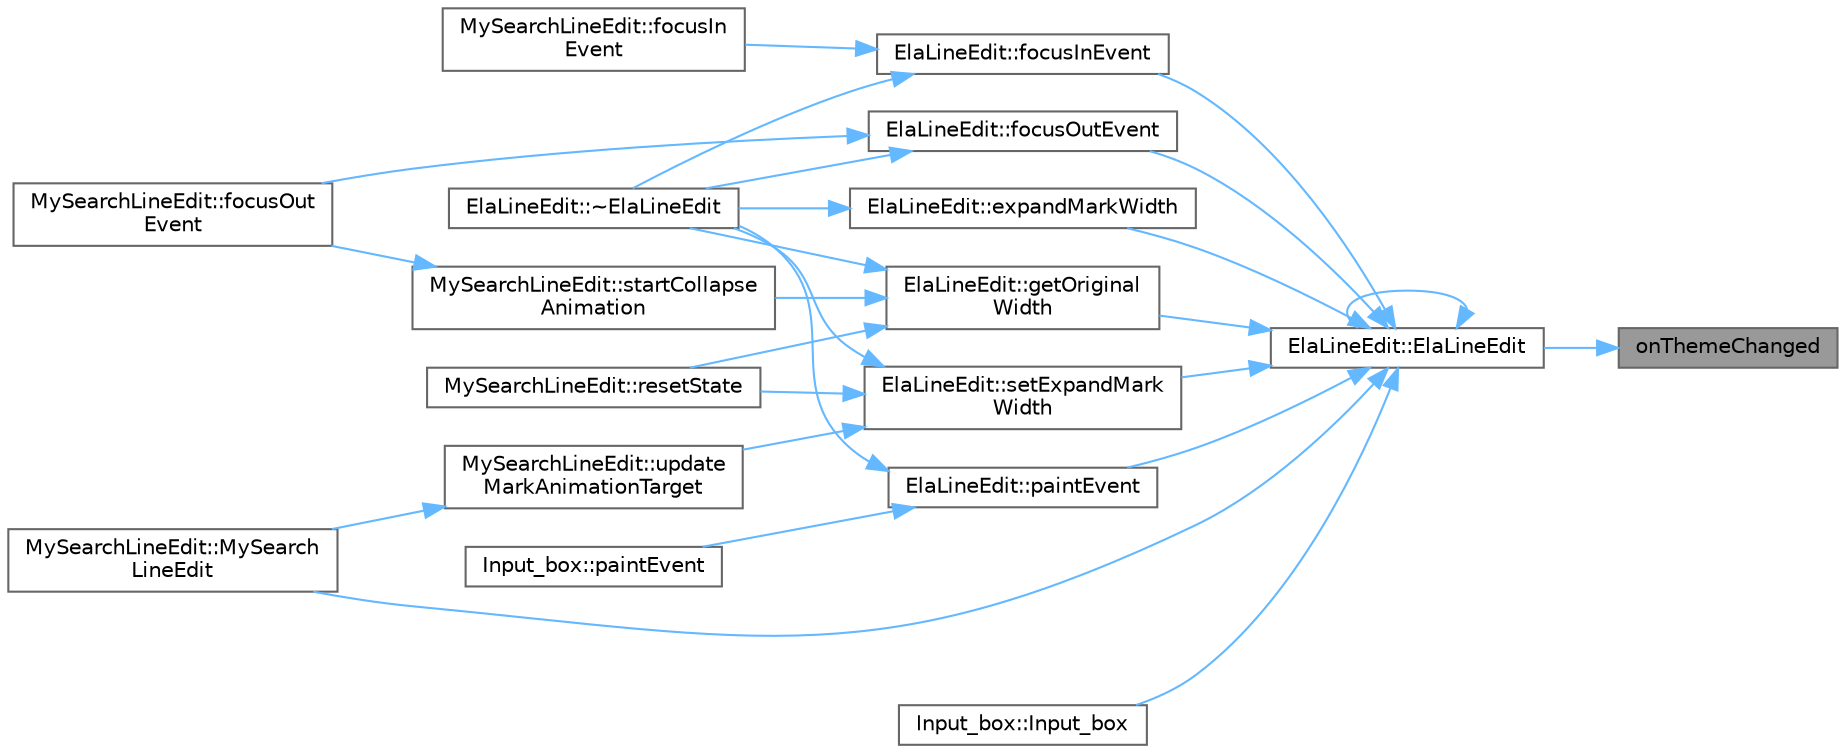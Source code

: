 digraph "onThemeChanged"
{
 // LATEX_PDF_SIZE
  bgcolor="transparent";
  edge [fontname=Helvetica,fontsize=10,labelfontname=Helvetica,labelfontsize=10];
  node [fontname=Helvetica,fontsize=10,shape=box,height=0.2,width=0.4];
  rankdir="RL";
  Node1 [id="Node000001",label="onThemeChanged",height=0.2,width=0.4,color="gray40", fillcolor="grey60", style="filled", fontcolor="black",tooltip=" "];
  Node1 -> Node2 [id="edge1_Node000001_Node000002",dir="back",color="steelblue1",style="solid",tooltip=" "];
  Node2 [id="Node000002",label="ElaLineEdit::ElaLineEdit",height=0.2,width=0.4,color="grey40", fillcolor="white", style="filled",URL="$class_ela_line_edit.html#ad5b1bd2b489835fea5bdeadd9e8a79d6",tooltip=" "];
  Node2 -> Node2 [id="edge2_Node000002_Node000002",dir="back",color="steelblue1",style="solid",tooltip=" "];
  Node2 -> Node3 [id="edge3_Node000002_Node000003",dir="back",color="steelblue1",style="solid",tooltip=" "];
  Node3 [id="Node000003",label="ElaLineEdit::expandMarkWidth",height=0.2,width=0.4,color="grey40", fillcolor="white", style="filled",URL="$class_ela_line_edit.html#a9b65ee85d948d92f51235eb73d4606a4",tooltip=" "];
  Node3 -> Node4 [id="edge4_Node000003_Node000004",dir="back",color="steelblue1",style="solid",tooltip=" "];
  Node4 [id="Node000004",label="ElaLineEdit::~ElaLineEdit",height=0.2,width=0.4,color="grey40", fillcolor="white", style="filled",URL="$class_ela_line_edit.html#a8bff38e5aa38ad71a88f34e1118541f1",tooltip="新增"];
  Node2 -> Node5 [id="edge5_Node000002_Node000005",dir="back",color="steelblue1",style="solid",tooltip=" "];
  Node5 [id="Node000005",label="ElaLineEdit::focusInEvent",height=0.2,width=0.4,color="grey40", fillcolor="white", style="filled",URL="$class_ela_line_edit.html#abe839d2e8f13054e4eaf762f8ec98e50",tooltip=" "];
  Node5 -> Node6 [id="edge6_Node000005_Node000006",dir="back",color="steelblue1",style="solid",tooltip=" "];
  Node6 [id="Node000006",label="MySearchLineEdit::focusIn\lEvent",height=0.2,width=0.4,color="grey40", fillcolor="white", style="filled",URL="$class_my_search_line_edit.html#abe839d2e8f13054e4eaf762f8ec98e50",tooltip="重写焦点获取事件，触发展开动画"];
  Node5 -> Node4 [id="edge7_Node000005_Node000004",dir="back",color="steelblue1",style="solid",tooltip=" "];
  Node2 -> Node7 [id="edge8_Node000002_Node000007",dir="back",color="steelblue1",style="solid",tooltip=" "];
  Node7 [id="Node000007",label="ElaLineEdit::focusOutEvent",height=0.2,width=0.4,color="grey40", fillcolor="white", style="filled",URL="$class_ela_line_edit.html#a34b9c9f85e5a9f57123a2ac7398fa7d2",tooltip=" "];
  Node7 -> Node8 [id="edge9_Node000007_Node000008",dir="back",color="steelblue1",style="solid",tooltip=" "];
  Node8 [id="Node000008",label="MySearchLineEdit::focusOut\lEvent",height=0.2,width=0.4,color="grey40", fillcolor="white", style="filled",URL="$class_my_search_line_edit.html#a34b9c9f85e5a9f57123a2ac7398fa7d2",tooltip="重写焦点丢失事件，触发收起动画"];
  Node7 -> Node4 [id="edge10_Node000007_Node000004",dir="back",color="steelblue1",style="solid",tooltip=" "];
  Node2 -> Node9 [id="edge11_Node000002_Node000009",dir="back",color="steelblue1",style="solid",tooltip=" "];
  Node9 [id="Node000009",label="ElaLineEdit::getOriginal\lWidth",height=0.2,width=0.4,color="grey40", fillcolor="white", style="filled",URL="$class_ela_line_edit.html#a8810f8850c96d963290ef5151d80b53d",tooltip=" "];
  Node9 -> Node10 [id="edge12_Node000009_Node000010",dir="back",color="steelblue1",style="solid",tooltip=" "];
  Node10 [id="Node000010",label="MySearchLineEdit::resetState",height=0.2,width=0.4,color="grey40", fillcolor="white", style="filled",URL="$class_my_search_line_edit.html#a755ee993c2d4e9d422c37990b15afa37",tooltip="重置状态"];
  Node9 -> Node11 [id="edge13_Node000009_Node000011",dir="back",color="steelblue1",style="solid",tooltip=" "];
  Node11 [id="Node000011",label="MySearchLineEdit::startCollapse\lAnimation",height=0.2,width=0.4,color="grey40", fillcolor="white", style="filled",URL="$class_my_search_line_edit.html#a24c96b10e0e5c009bed6f1a44cf86c24",tooltip=" "];
  Node11 -> Node8 [id="edge14_Node000011_Node000008",dir="back",color="steelblue1",style="solid",tooltip=" "];
  Node9 -> Node4 [id="edge15_Node000009_Node000004",dir="back",color="steelblue1",style="solid",tooltip=" "];
  Node2 -> Node12 [id="edge16_Node000002_Node000012",dir="back",color="steelblue1",style="solid",tooltip=" "];
  Node12 [id="Node000012",label="Input_box::Input_box",height=0.2,width=0.4,color="grey40", fillcolor="white", style="filled",URL="$class_input__box.html#af655b895867df86873aae06511e81fdc",tooltip=" "];
  Node2 -> Node13 [id="edge17_Node000002_Node000013",dir="back",color="steelblue1",style="solid",tooltip=" "];
  Node13 [id="Node000013",label="MySearchLineEdit::MySearch\lLineEdit",height=0.2,width=0.4,color="grey40", fillcolor="white", style="filled",URL="$class_my_search_line_edit.html#ab5080d3863379b58461217d6651429d2",tooltip="构造函数，初始化搜索输入框"];
  Node2 -> Node14 [id="edge18_Node000002_Node000014",dir="back",color="steelblue1",style="solid",tooltip=" "];
  Node14 [id="Node000014",label="ElaLineEdit::paintEvent",height=0.2,width=0.4,color="grey40", fillcolor="white", style="filled",URL="$class_ela_line_edit.html#aa71936647c7e332ab07cbec003a8c9a2",tooltip=" "];
  Node14 -> Node15 [id="edge19_Node000014_Node000015",dir="back",color="steelblue1",style="solid",tooltip=" "];
  Node15 [id="Node000015",label="Input_box::paintEvent",height=0.2,width=0.4,color="grey40", fillcolor="white", style="filled",URL="$class_input__box.html#aa71936647c7e332ab07cbec003a8c9a2",tooltip=" "];
  Node14 -> Node4 [id="edge20_Node000014_Node000004",dir="back",color="steelblue1",style="solid",tooltip=" "];
  Node2 -> Node16 [id="edge21_Node000002_Node000016",dir="back",color="steelblue1",style="solid",tooltip=" "];
  Node16 [id="Node000016",label="ElaLineEdit::setExpandMark\lWidth",height=0.2,width=0.4,color="grey40", fillcolor="white", style="filled",URL="$class_ela_line_edit.html#ae5a81c2f46cd331edceca9c48d292086",tooltip=" "];
  Node16 -> Node10 [id="edge22_Node000016_Node000010",dir="back",color="steelblue1",style="solid",tooltip=" "];
  Node16 -> Node17 [id="edge23_Node000016_Node000017",dir="back",color="steelblue1",style="solid",tooltip=" "];
  Node17 [id="Node000017",label="MySearchLineEdit::update\lMarkAnimationTarget",height=0.2,width=0.4,color="grey40", fillcolor="white", style="filled",URL="$class_my_search_line_edit.html#a939cb715f5c952ace717a4751494e5bb",tooltip=" "];
  Node17 -> Node13 [id="edge24_Node000017_Node000013",dir="back",color="steelblue1",style="solid",tooltip=" "];
  Node16 -> Node4 [id="edge25_Node000016_Node000004",dir="back",color="steelblue1",style="solid",tooltip=" "];
}
